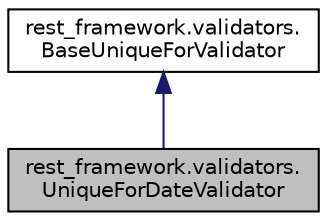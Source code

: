 digraph "rest_framework.validators.UniqueForDateValidator"
{
 // LATEX_PDF_SIZE
  edge [fontname="Helvetica",fontsize="10",labelfontname="Helvetica",labelfontsize="10"];
  node [fontname="Helvetica",fontsize="10",shape=record];
  Node1 [label="rest_framework.validators.\lUniqueForDateValidator",height=0.2,width=0.4,color="black", fillcolor="grey75", style="filled", fontcolor="black",tooltip=" "];
  Node2 -> Node1 [dir="back",color="midnightblue",fontsize="10",style="solid"];
  Node2 [label="rest_framework.validators.\lBaseUniqueForValidator",height=0.2,width=0.4,color="black", fillcolor="white", style="filled",URL="$classrest__framework_1_1validators_1_1_base_unique_for_validator.html",tooltip=" "];
}

